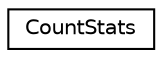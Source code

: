 digraph "Graphical Class Hierarchy"
{
  edge [fontname="Helvetica",fontsize="10",labelfontname="Helvetica",labelfontsize="10"];
  node [fontname="Helvetica",fontsize="10",shape=record];
  rankdir="LR";
  Node0 [label="CountStats",height=0.2,width=0.4,color="black", fillcolor="white", style="filled",URL="$structkaldi_1_1CountStats.html"];
}
